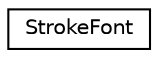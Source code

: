 digraph "Graphical Class Hierarchy"
{
 // LATEX_PDF_SIZE
  edge [fontname="Helvetica",fontsize="10",labelfontname="Helvetica",labelfontsize="10"];
  node [fontname="Helvetica",fontsize="10",shape=record];
  rankdir="LR";
  Node0 [label="StrokeFont",height=0.2,width=0.4,color="black", fillcolor="white", style="filled",URL="$classStrokeFont.html",tooltip=" "];
}
